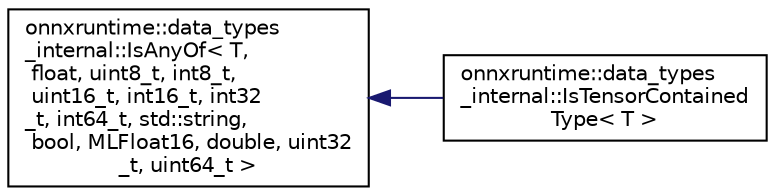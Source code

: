 digraph "Graphical Class Hierarchy"
{
  edge [fontname="Helvetica",fontsize="10",labelfontname="Helvetica",labelfontsize="10"];
  node [fontname="Helvetica",fontsize="10",shape=record];
  rankdir="LR";
  Node0 [label="onnxruntime::data_types\l_internal::IsAnyOf\< T,\l float, uint8_t, int8_t,\l uint16_t, int16_t, int32\l_t, int64_t, std::string,\l bool, MLFloat16, double, uint32\l_t, uint64_t \>",height=0.2,width=0.4,color="black", fillcolor="white", style="filled",URL="$structonnxruntime_1_1data__types__internal_1_1IsAnyOf.html"];
  Node0 -> Node1 [dir="back",color="midnightblue",fontsize="10",style="solid",fontname="Helvetica"];
  Node1 [label="onnxruntime::data_types\l_internal::IsTensorContained\lType\< T \>",height=0.2,width=0.4,color="black", fillcolor="white", style="filled",URL="$structonnxruntime_1_1data__types__internal_1_1IsTensorContainedType.html"];
}
